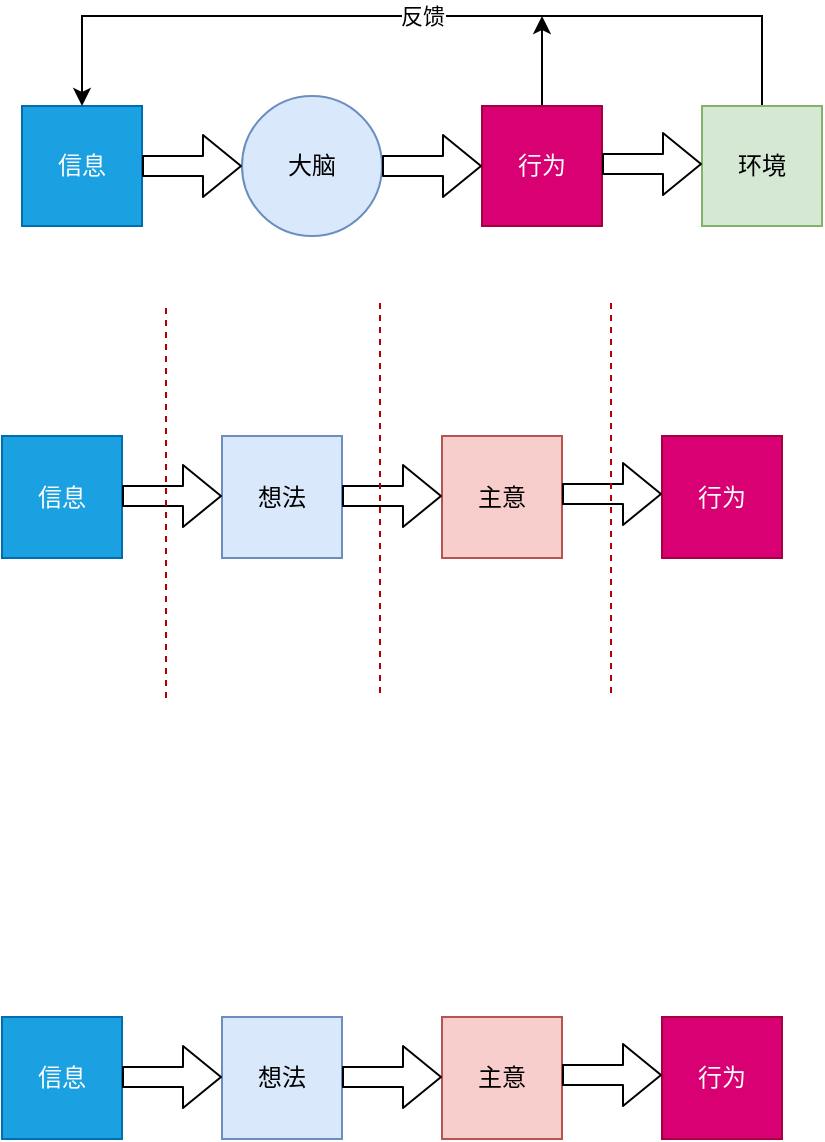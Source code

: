 <mxfile version="10.5.9" type="github"><diagram id="2xabKlP6Zr6Bbez55RSz" name="Page-1"><mxGraphModel dx="532" dy="854" grid="0" gridSize="10" guides="1" tooltips="1" connect="1" arrows="1" fold="1" page="0" pageScale="1" pageWidth="827" pageHeight="1169" math="0" shadow="0"><root><mxCell id="0"/><mxCell id="1" parent="0"/><mxCell id="00p0SB7Ui2Wh_DtpkZ2y-1" value="信息" style="rounded=0;whiteSpace=wrap;html=1;fillColor=#1ba1e2;strokeColor=#006EAF;fontColor=#ffffff;" parent="1" vertex="1"><mxGeometry x="200" y="200" width="60" height="61" as="geometry"/></mxCell><mxCell id="00p0SB7Ui2Wh_DtpkZ2y-5" value="想法" style="rounded=0;whiteSpace=wrap;html=1;fillColor=#dae8fc;strokeColor=#6c8ebf;" parent="1" vertex="1"><mxGeometry x="310" y="200" width="60" height="61" as="geometry"/></mxCell><mxCell id="00p0SB7Ui2Wh_DtpkZ2y-6" value="主意" style="rounded=0;whiteSpace=wrap;html=1;fillColor=#f8cecc;strokeColor=#b85450;" parent="1" vertex="1"><mxGeometry x="420" y="200" width="60" height="61" as="geometry"/></mxCell><mxCell id="00p0SB7Ui2Wh_DtpkZ2y-7" value="行为&lt;br&gt;" style="rounded=0;whiteSpace=wrap;html=1;fillColor=#d80073;strokeColor=#A50040;fontColor=#ffffff;" parent="1" vertex="1"><mxGeometry x="530" y="200" width="60" height="61" as="geometry"/></mxCell><mxCell id="00p0SB7Ui2Wh_DtpkZ2y-8" value="信息" style="whiteSpace=wrap;html=1;aspect=fixed;fillColor=#1ba1e2;strokeColor=#006EAF;fontColor=#ffffff;" parent="1" vertex="1"><mxGeometry x="210" y="35" width="60" height="60" as="geometry"/></mxCell><mxCell id="00p0SB7Ui2Wh_DtpkZ2y-9" value="大脑" style="ellipse;whiteSpace=wrap;html=1;aspect=fixed;fillColor=#dae8fc;strokeColor=#6c8ebf;" parent="1" vertex="1"><mxGeometry x="320" y="30" width="70" height="70" as="geometry"/></mxCell><mxCell id="00p0SB7Ui2Wh_DtpkZ2y-18" style="edgeStyle=orthogonalEdgeStyle;rounded=0;orthogonalLoop=1;jettySize=auto;html=1;exitX=0.5;exitY=0;exitDx=0;exitDy=0;" parent="1" source="00p0SB7Ui2Wh_DtpkZ2y-10" edge="1"><mxGeometry relative="1" as="geometry"><mxPoint x="470" y="-10" as="targetPoint"/></mxGeometry></mxCell><mxCell id="00p0SB7Ui2Wh_DtpkZ2y-10" value="行为" style="whiteSpace=wrap;html=1;aspect=fixed;fillColor=#d80073;strokeColor=#A50040;fontColor=#ffffff;" parent="1" vertex="1"><mxGeometry x="440" y="35" width="60" height="60" as="geometry"/></mxCell><mxCell id="00p0SB7Ui2Wh_DtpkZ2y-17" value="反馈" style="edgeStyle=orthogonalEdgeStyle;rounded=0;orthogonalLoop=1;jettySize=auto;html=1;exitX=0.5;exitY=0;exitDx=0;exitDy=0;entryX=0.5;entryY=0;entryDx=0;entryDy=0;" parent="1" source="00p0SB7Ui2Wh_DtpkZ2y-11" target="00p0SB7Ui2Wh_DtpkZ2y-8" edge="1"><mxGeometry relative="1" as="geometry"><Array as="points"><mxPoint x="580" y="-10"/><mxPoint x="240" y="-10"/></Array></mxGeometry></mxCell><mxCell id="00p0SB7Ui2Wh_DtpkZ2y-11" value="环境" style="whiteSpace=wrap;html=1;aspect=fixed;fillColor=#d5e8d4;strokeColor=#82b366;" parent="1" vertex="1"><mxGeometry x="550" y="35" width="60" height="60" as="geometry"/></mxCell><mxCell id="00p0SB7Ui2Wh_DtpkZ2y-12" value="" style="shape=flexArrow;endArrow=classic;html=1;" parent="1" edge="1"><mxGeometry width="50" height="50" relative="1" as="geometry"><mxPoint x="270" y="65" as="sourcePoint"/><mxPoint x="320" y="65" as="targetPoint"/></mxGeometry></mxCell><mxCell id="00p0SB7Ui2Wh_DtpkZ2y-15" value="" style="shape=flexArrow;endArrow=classic;html=1;" parent="1" edge="1"><mxGeometry width="50" height="50" relative="1" as="geometry"><mxPoint x="390" y="65" as="sourcePoint"/><mxPoint x="440" y="65" as="targetPoint"/></mxGeometry></mxCell><mxCell id="00p0SB7Ui2Wh_DtpkZ2y-16" value="" style="shape=flexArrow;endArrow=classic;html=1;" parent="1" edge="1"><mxGeometry width="50" height="50" relative="1" as="geometry"><mxPoint x="500" y="64" as="sourcePoint"/><mxPoint x="550" y="64" as="targetPoint"/></mxGeometry></mxCell><mxCell id="00p0SB7Ui2Wh_DtpkZ2y-20" value="" style="shape=flexArrow;endArrow=classic;html=1;" parent="1" edge="1"><mxGeometry width="50" height="50" relative="1" as="geometry"><mxPoint x="260" y="230" as="sourcePoint"/><mxPoint x="310" y="230" as="targetPoint"/></mxGeometry></mxCell><mxCell id="00p0SB7Ui2Wh_DtpkZ2y-21" value="" style="shape=flexArrow;endArrow=classic;html=1;" parent="1" edge="1"><mxGeometry width="50" height="50" relative="1" as="geometry"><mxPoint x="370" y="230" as="sourcePoint"/><mxPoint x="420" y="230" as="targetPoint"/></mxGeometry></mxCell><mxCell id="00p0SB7Ui2Wh_DtpkZ2y-22" value="" style="shape=flexArrow;endArrow=classic;html=1;" parent="1" edge="1"><mxGeometry width="50" height="50" relative="1" as="geometry"><mxPoint x="480" y="229" as="sourcePoint"/><mxPoint x="530" y="229" as="targetPoint"/></mxGeometry></mxCell><mxCell id="belOAVvemEYNXMfWC8b_-1" value="" style="endArrow=none;dashed=1;html=1;verticalAlign=top;labelPosition=center;verticalLabelPosition=bottom;align=center;fillColor=#e51400;strokeColor=#B20000;" edge="1" parent="1"><mxGeometry width="50" height="50" relative="1" as="geometry"><mxPoint x="282" y="331" as="sourcePoint"/><mxPoint x="282" y="134" as="targetPoint"/></mxGeometry></mxCell><mxCell id="belOAVvemEYNXMfWC8b_-2" value="" style="endArrow=none;dashed=1;html=1;fillColor=#e51400;strokeColor=#B20000;" edge="1" parent="1"><mxGeometry width="50" height="50" relative="1" as="geometry"><mxPoint x="389" y="328.5" as="sourcePoint"/><mxPoint x="389" y="131.5" as="targetPoint"/></mxGeometry></mxCell><mxCell id="belOAVvemEYNXMfWC8b_-3" value="" style="endArrow=none;dashed=1;html=1;fillColor=#e51400;strokeColor=#B20000;" edge="1" parent="1"><mxGeometry width="50" height="50" relative="1" as="geometry"><mxPoint x="504.5" y="328.5" as="sourcePoint"/><mxPoint x="504.5" y="131.5" as="targetPoint"/></mxGeometry></mxCell><mxCell id="belOAVvemEYNXMfWC8b_-8" value="信息" style="rounded=0;whiteSpace=wrap;html=1;fillColor=#1ba1e2;strokeColor=#006EAF;fontColor=#ffffff;" vertex="1" parent="1"><mxGeometry x="200" y="490.5" width="60" height="61" as="geometry"/></mxCell><mxCell id="belOAVvemEYNXMfWC8b_-9" value="想法" style="rounded=0;whiteSpace=wrap;html=1;fillColor=#dae8fc;strokeColor=#6c8ebf;" vertex="1" parent="1"><mxGeometry x="310" y="490.5" width="60" height="61" as="geometry"/></mxCell><mxCell id="belOAVvemEYNXMfWC8b_-10" value="主意" style="rounded=0;whiteSpace=wrap;html=1;fillColor=#f8cecc;strokeColor=#b85450;" vertex="1" parent="1"><mxGeometry x="420" y="490.5" width="60" height="61" as="geometry"/></mxCell><mxCell id="belOAVvemEYNXMfWC8b_-11" value="行为&lt;br&gt;" style="rounded=0;whiteSpace=wrap;html=1;fillColor=#d80073;strokeColor=#A50040;fontColor=#ffffff;" vertex="1" parent="1"><mxGeometry x="530" y="490.5" width="60" height="61" as="geometry"/></mxCell><mxCell id="belOAVvemEYNXMfWC8b_-12" value="" style="shape=flexArrow;endArrow=classic;html=1;" edge="1" parent="1"><mxGeometry width="50" height="50" relative="1" as="geometry"><mxPoint x="260" y="520.5" as="sourcePoint"/><mxPoint x="310" y="520.5" as="targetPoint"/></mxGeometry></mxCell><mxCell id="belOAVvemEYNXMfWC8b_-13" value="" style="shape=flexArrow;endArrow=classic;html=1;" edge="1" parent="1"><mxGeometry width="50" height="50" relative="1" as="geometry"><mxPoint x="370" y="520.5" as="sourcePoint"/><mxPoint x="420" y="520.5" as="targetPoint"/></mxGeometry></mxCell><mxCell id="belOAVvemEYNXMfWC8b_-14" value="" style="shape=flexArrow;endArrow=classic;html=1;" edge="1" parent="1"><mxGeometry width="50" height="50" relative="1" as="geometry"><mxPoint x="480" y="519.5" as="sourcePoint"/><mxPoint x="530" y="519.5" as="targetPoint"/></mxGeometry></mxCell></root></mxGraphModel></diagram></mxfile>